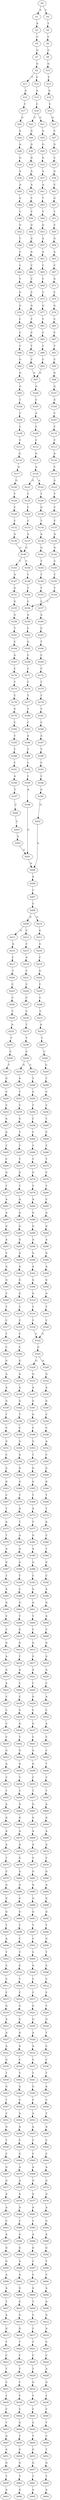 strict digraph  {
	S0 -> S1 [ label = A ];
	S0 -> S2 [ label = C ];
	S1 -> S3 [ label = A ];
	S2 -> S4 [ label = T ];
	S3 -> S5 [ label = C ];
	S4 -> S6 [ label = C ];
	S5 -> S7 [ label = G ];
	S6 -> S8 [ label = G ];
	S7 -> S9 [ label = G ];
	S8 -> S10 [ label = G ];
	S9 -> S11 [ label = T ];
	S9 -> S12 [ label = C ];
	S10 -> S13 [ label = C ];
	S11 -> S14 [ label = A ];
	S12 -> S15 [ label = A ];
	S13 -> S16 [ label = A ];
	S14 -> S17 [ label = C ];
	S15 -> S18 [ label = C ];
	S16 -> S19 [ label = C ];
	S17 -> S20 [ label = G ];
	S18 -> S21 [ label = C ];
	S18 -> S22 [ label = T ];
	S19 -> S23 [ label = G ];
	S20 -> S24 [ label = A ];
	S21 -> S25 [ label = G ];
	S22 -> S26 [ label = G ];
	S23 -> S27 [ label = C ];
	S24 -> S28 [ label = A ];
	S25 -> S29 [ label = G ];
	S26 -> S30 [ label = G ];
	S27 -> S31 [ label = G ];
	S28 -> S32 [ label = G ];
	S29 -> S33 [ label = G ];
	S30 -> S34 [ label = G ];
	S31 -> S35 [ label = C ];
	S32 -> S36 [ label = A ];
	S33 -> S37 [ label = A ];
	S34 -> S38 [ label = A ];
	S35 -> S39 [ label = G ];
	S36 -> S40 [ label = A ];
	S37 -> S41 [ label = A ];
	S38 -> S42 [ label = A ];
	S39 -> S43 [ label = C ];
	S40 -> S44 [ label = G ];
	S41 -> S45 [ label = T ];
	S42 -> S46 [ label = C ];
	S43 -> S47 [ label = G ];
	S44 -> S48 [ label = T ];
	S45 -> S49 [ label = T ];
	S46 -> S50 [ label = T ];
	S47 -> S51 [ label = T ];
	S48 -> S52 [ label = G ];
	S49 -> S53 [ label = G ];
	S50 -> S54 [ label = G ];
	S51 -> S55 [ label = C ];
	S52 -> S56 [ label = T ];
	S53 -> S57 [ label = A ];
	S54 -> S58 [ label = G ];
	S55 -> S59 [ label = G ];
	S56 -> S60 [ label = C ];
	S57 -> S61 [ label = A ];
	S58 -> S62 [ label = A ];
	S59 -> S63 [ label = A ];
	S60 -> S64 [ label = C ];
	S61 -> S65 [ label = C ];
	S62 -> S66 [ label = C ];
	S63 -> S67 [ label = C ];
	S64 -> S68 [ label = T ];
	S65 -> S69 [ label = C ];
	S66 -> S70 [ label = C ];
	S67 -> S71 [ label = G ];
	S68 -> S72 [ label = G ];
	S69 -> S73 [ label = C ];
	S70 -> S74 [ label = C ];
	S71 -> S75 [ label = C ];
	S72 -> S76 [ label = G ];
	S73 -> S77 [ label = G ];
	S74 -> S78 [ label = G ];
	S75 -> S79 [ label = G ];
	S76 -> S80 [ label = C ];
	S77 -> S81 [ label = T ];
	S78 -> S82 [ label = T ];
	S79 -> S83 [ label = C ];
	S80 -> S84 [ label = C ];
	S81 -> S85 [ label = C ];
	S82 -> S86 [ label = C ];
	S83 -> S87 [ label = C ];
	S84 -> S88 [ label = T ];
	S85 -> S89 [ label = T ];
	S86 -> S90 [ label = T ];
	S87 -> S91 [ label = T ];
	S88 -> S92 [ label = G ];
	S89 -> S93 [ label = C ];
	S90 -> S94 [ label = C ];
	S91 -> S95 [ label = C ];
	S92 -> S96 [ label = G ];
	S93 -> S97 [ label = G ];
	S94 -> S97 [ label = G ];
	S95 -> S98 [ label = G ];
	S96 -> S99 [ label = G ];
	S97 -> S100 [ label = G ];
	S98 -> S101 [ label = G ];
	S99 -> S102 [ label = T ];
	S100 -> S103 [ label = C ];
	S101 -> S104 [ label = G ];
	S102 -> S105 [ label = C ];
	S103 -> S106 [ label = A ];
	S104 -> S107 [ label = C ];
	S105 -> S108 [ label = C ];
	S106 -> S109 [ label = C ];
	S107 -> S110 [ label = T ];
	S108 -> S111 [ label = C ];
	S109 -> S112 [ label = C ];
	S110 -> S113 [ label = C ];
	S111 -> S114 [ label = G ];
	S112 -> S115 [ label = G ];
	S113 -> S116 [ label = A ];
	S114 -> S117 [ label = A ];
	S115 -> S118 [ label = A ];
	S116 -> S119 [ label = C ];
	S117 -> S120 [ label = G ];
	S118 -> S121 [ label = G ];
	S118 -> S122 [ label = A ];
	S119 -> S123 [ label = G ];
	S120 -> S124 [ label = T ];
	S121 -> S125 [ label = T ];
	S122 -> S126 [ label = T ];
	S123 -> S127 [ label = T ];
	S124 -> S128 [ label = C ];
	S125 -> S129 [ label = C ];
	S126 -> S130 [ label = G ];
	S127 -> S131 [ label = C ];
	S128 -> S132 [ label = C ];
	S129 -> S133 [ label = C ];
	S130 -> S134 [ label = T ];
	S131 -> S135 [ label = C ];
	S132 -> S136 [ label = A ];
	S133 -> S137 [ label = A ];
	S134 -> S138 [ label = A ];
	S135 -> S139 [ label = A ];
	S136 -> S140 [ label = G ];
	S137 -> S140 [ label = G ];
	S138 -> S141 [ label = G ];
	S139 -> S142 [ label = G ];
	S140 -> S143 [ label = T ];
	S140 -> S144 [ label = C ];
	S141 -> S145 [ label = T ];
	S142 -> S146 [ label = C ];
	S143 -> S147 [ label = A ];
	S144 -> S148 [ label = T ];
	S145 -> S149 [ label = T ];
	S146 -> S150 [ label = T ];
	S147 -> S151 [ label = G ];
	S148 -> S152 [ label = T ];
	S149 -> S153 [ label = T ];
	S150 -> S154 [ label = T ];
	S151 -> S155 [ label = G ];
	S152 -> S156 [ label = C ];
	S153 -> S157 [ label = C ];
	S154 -> S156 [ label = C ];
	S155 -> S158 [ label = G ];
	S156 -> S159 [ label = A ];
	S157 -> S160 [ label = A ];
	S158 -> S161 [ label = T ];
	S159 -> S162 [ label = C ];
	S160 -> S163 [ label = C ];
	S161 -> S164 [ label = C ];
	S162 -> S165 [ label = G ];
	S163 -> S166 [ label = T ];
	S164 -> S167 [ label = A ];
	S165 -> S168 [ label = C ];
	S166 -> S169 [ label = C ];
	S167 -> S170 [ label = C ];
	S168 -> S171 [ label = C ];
	S169 -> S172 [ label = C ];
	S170 -> S173 [ label = T ];
	S171 -> S174 [ label = C ];
	S172 -> S175 [ label = T ];
	S173 -> S176 [ label = C ];
	S174 -> S177 [ label = T ];
	S175 -> S178 [ label = T ];
	S176 -> S179 [ label = G ];
	S177 -> S180 [ label = T ];
	S178 -> S181 [ label = T ];
	S179 -> S182 [ label = C ];
	S180 -> S183 [ label = C ];
	S181 -> S184 [ label = C ];
	S182 -> S185 [ label = T ];
	S183 -> S186 [ label = A ];
	S184 -> S187 [ label = A ];
	S185 -> S188 [ label = T ];
	S186 -> S189 [ label = T ];
	S187 -> S190 [ label = T ];
	S188 -> S191 [ label = C ];
	S189 -> S192 [ label = C ];
	S190 -> S193 [ label = C ];
	S191 -> S194 [ label = A ];
	S192 -> S195 [ label = C ];
	S193 -> S196 [ label = C ];
	S194 -> S197 [ label = T ];
	S195 -> S198 [ label = A ];
	S196 -> S199 [ label = A ];
	S197 -> S200 [ label = C ];
	S198 -> S201 [ label = G ];
	S199 -> S202 [ label = G ];
	S200 -> S203 [ label = C ];
	S201 -> S204 [ label = A ];
	S202 -> S204 [ label = A ];
	S203 -> S205 [ label = A ];
	S204 -> S206 [ label = A ];
	S205 -> S201 [ label = G ];
	S206 -> S207 [ label = C ];
	S207 -> S208 [ label = C ];
	S208 -> S209 [ label = A ];
	S208 -> S210 [ label = G ];
	S209 -> S211 [ label = G ];
	S209 -> S212 [ label = C ];
	S210 -> S213 [ label = G ];
	S211 -> S214 [ label = A ];
	S212 -> S215 [ label = C ];
	S213 -> S216 [ label = A ];
	S214 -> S217 [ label = C ];
	S215 -> S218 [ label = A ];
	S216 -> S219 [ label = C ];
	S217 -> S220 [ label = T ];
	S218 -> S221 [ label = C ];
	S219 -> S222 [ label = G ];
	S220 -> S223 [ label = C ];
	S221 -> S224 [ label = C ];
	S222 -> S225 [ label = C ];
	S223 -> S226 [ label = C ];
	S224 -> S227 [ label = C ];
	S225 -> S228 [ label = C ];
	S226 -> S229 [ label = C ];
	S227 -> S230 [ label = C ];
	S228 -> S231 [ label = C ];
	S229 -> S232 [ label = A ];
	S230 -> S233 [ label = T ];
	S231 -> S234 [ label = A ];
	S232 -> S235 [ label = T ];
	S233 -> S236 [ label = T ];
	S234 -> S237 [ label = T ];
	S235 -> S238 [ label = C ];
	S236 -> S239 [ label = C ];
	S237 -> S240 [ label = C ];
	S238 -> S241 [ label = T ];
	S239 -> S242 [ label = C ];
	S239 -> S243 [ label = G ];
	S240 -> S244 [ label = G ];
	S241 -> S245 [ label = G ];
	S242 -> S246 [ label = T ];
	S243 -> S247 [ label = A ];
	S244 -> S248 [ label = T ];
	S245 -> S249 [ label = C ];
	S246 -> S250 [ label = G ];
	S247 -> S251 [ label = T ];
	S248 -> S252 [ label = C ];
	S249 -> S253 [ label = C ];
	S250 -> S254 [ label = T ];
	S251 -> S255 [ label = C ];
	S252 -> S256 [ label = C ];
	S253 -> S257 [ label = A ];
	S254 -> S258 [ label = C ];
	S255 -> S259 [ label = G ];
	S256 -> S260 [ label = T ];
	S257 -> S261 [ label = G ];
	S258 -> S262 [ label = C ];
	S259 -> S263 [ label = T ];
	S260 -> S264 [ label = C ];
	S261 -> S265 [ label = T ];
	S262 -> S266 [ label = T ];
	S263 -> S267 [ label = T ];
	S264 -> S268 [ label = T ];
	S265 -> S269 [ label = C ];
	S266 -> S270 [ label = T ];
	S267 -> S271 [ label = T ];
	S268 -> S272 [ label = T ];
	S269 -> S273 [ label = G ];
	S270 -> S274 [ label = G ];
	S271 -> S275 [ label = G ];
	S272 -> S276 [ label = C ];
	S273 -> S277 [ label = T ];
	S274 -> S278 [ label = T ];
	S275 -> S279 [ label = T ];
	S276 -> S280 [ label = T ];
	S277 -> S281 [ label = A ];
	S278 -> S282 [ label = A ];
	S279 -> S283 [ label = A ];
	S280 -> S284 [ label = C ];
	S281 -> S285 [ label = A ];
	S282 -> S286 [ label = G ];
	S283 -> S287 [ label = G ];
	S284 -> S288 [ label = G ];
	S285 -> S289 [ label = G ];
	S286 -> S290 [ label = G ];
	S287 -> S291 [ label = G ];
	S288 -> S292 [ label = G ];
	S289 -> S293 [ label = A ];
	S290 -> S294 [ label = A ];
	S291 -> S295 [ label = A ];
	S292 -> S296 [ label = A ];
	S293 -> S297 [ label = C ];
	S294 -> S298 [ label = G ];
	S295 -> S299 [ label = A ];
	S296 -> S300 [ label = G ];
	S297 -> S301 [ label = G ];
	S298 -> S302 [ label = A ];
	S299 -> S303 [ label = A ];
	S300 -> S304 [ label = A ];
	S301 -> S305 [ label = G ];
	S302 -> S306 [ label = G ];
	S303 -> S307 [ label = G ];
	S304 -> S308 [ label = G ];
	S305 -> S309 [ label = C ];
	S306 -> S310 [ label = G ];
	S307 -> S311 [ label = G ];
	S308 -> S312 [ label = G ];
	S309 -> S313 [ label = T ];
	S310 -> S314 [ label = T ];
	S311 -> S315 [ label = T ];
	S312 -> S316 [ label = T ];
	S313 -> S317 [ label = C ];
	S314 -> S318 [ label = C ];
	S315 -> S319 [ label = C ];
	S316 -> S320 [ label = C ];
	S317 -> S321 [ label = T ];
	S318 -> S322 [ label = C ];
	S319 -> S323 [ label = C ];
	S320 -> S322 [ label = C ];
	S321 -> S324 [ label = C ];
	S322 -> S325 [ label = C ];
	S323 -> S326 [ label = C ];
	S324 -> S327 [ label = G ];
	S325 -> S328 [ label = A ];
	S325 -> S329 [ label = G ];
	S326 -> S330 [ label = G ];
	S327 -> S331 [ label = A ];
	S328 -> S332 [ label = G ];
	S329 -> S333 [ label = G ];
	S330 -> S334 [ label = A ];
	S331 -> S335 [ label = A ];
	S332 -> S336 [ label = A ];
	S333 -> S337 [ label = A ];
	S334 -> S338 [ label = A ];
	S335 -> S339 [ label = G ];
	S336 -> S340 [ label = G ];
	S337 -> S341 [ label = G ];
	S338 -> S342 [ label = G ];
	S339 -> S343 [ label = T ];
	S340 -> S344 [ label = C ];
	S341 -> S345 [ label = G ];
	S342 -> S346 [ label = T ];
	S343 -> S347 [ label = C ];
	S344 -> S348 [ label = C ];
	S345 -> S349 [ label = C ];
	S346 -> S350 [ label = C ];
	S347 -> S351 [ label = G ];
	S348 -> S352 [ label = A ];
	S349 -> S353 [ label = G ];
	S350 -> S354 [ label = G ];
	S351 -> S355 [ label = C ];
	S352 -> S356 [ label = C ];
	S353 -> S357 [ label = T ];
	S354 -> S358 [ label = A ];
	S355 -> S359 [ label = G ];
	S356 -> S360 [ label = G ];
	S357 -> S361 [ label = G ];
	S358 -> S362 [ label = G ];
	S359 -> S363 [ label = G ];
	S360 -> S364 [ label = G ];
	S361 -> S365 [ label = G ];
	S362 -> S366 [ label = G ];
	S363 -> S367 [ label = C ];
	S364 -> S368 [ label = T ];
	S365 -> S369 [ label = T ];
	S366 -> S370 [ label = T ];
	S367 -> S371 [ label = T ];
	S368 -> S372 [ label = T ];
	S369 -> S373 [ label = A ];
	S370 -> S374 [ label = A ];
	S371 -> S375 [ label = A ];
	S372 -> S376 [ label = A ];
	S373 -> S377 [ label = T ];
	S374 -> S378 [ label = T ];
	S375 -> S379 [ label = T ];
	S376 -> S380 [ label = C ];
	S377 -> S381 [ label = G ];
	S378 -> S382 [ label = A ];
	S379 -> S383 [ label = A ];
	S380 -> S384 [ label = T ];
	S381 -> S385 [ label = A ];
	S382 -> S386 [ label = A ];
	S383 -> S387 [ label = G ];
	S384 -> S388 [ label = G ];
	S385 -> S389 [ label = G ];
	S386 -> S390 [ label = G ];
	S387 -> S391 [ label = T ];
	S388 -> S392 [ label = C ];
	S389 -> S393 [ label = C ];
	S390 -> S394 [ label = T ];
	S391 -> S395 [ label = A ];
	S392 -> S396 [ label = A ];
	S393 -> S397 [ label = G ];
	S394 -> S398 [ label = C ];
	S395 -> S399 [ label = G ];
	S396 -> S400 [ label = G ];
	S397 -> S401 [ label = G ];
	S398 -> S402 [ label = G ];
	S399 -> S403 [ label = C ];
	S400 -> S404 [ label = A ];
	S401 -> S405 [ label = T ];
	S402 -> S406 [ label = T ];
	S403 -> S407 [ label = C ];
	S404 -> S408 [ label = C ];
	S405 -> S409 [ label = C ];
	S406 -> S410 [ label = G ];
	S407 -> S411 [ label = G ];
	S408 -> S412 [ label = G ];
	S409 -> S413 [ label = G ];
	S410 -> S414 [ label = G ];
	S411 -> S415 [ label = A ];
	S412 -> S416 [ label = G ];
	S413 -> S417 [ label = C ];
	S414 -> S418 [ label = T ];
	S415 -> S419 [ label = A ];
	S416 -> S420 [ label = A ];
	S417 -> S421 [ label = A ];
	S418 -> S422 [ label = A ];
	S419 -> S423 [ label = A ];
	S420 -> S424 [ label = C ];
	S421 -> S425 [ label = C ];
	S422 -> S426 [ label = C ];
	S423 -> S427 [ label = C ];
	S424 -> S428 [ label = A ];
	S425 -> S429 [ label = G ];
	S426 -> S430 [ label = C ];
	S427 -> S431 [ label = C ];
	S428 -> S432 [ label = C ];
	S429 -> S433 [ label = C ];
	S430 -> S434 [ label = G ];
	S431 -> S435 [ label = C ];
	S432 -> S436 [ label = A ];
	S433 -> S437 [ label = G ];
	S434 -> S438 [ label = G ];
	S435 -> S439 [ label = C ];
	S436 -> S440 [ label = C ];
	S437 -> S441 [ label = C ];
	S438 -> S442 [ label = T ];
	S439 -> S443 [ label = G ];
	S440 -> S444 [ label = C ];
	S441 -> S445 [ label = G ];
	S442 -> S446 [ label = G ];
	S443 -> S447 [ label = A ];
	S444 -> S448 [ label = T ];
	S445 -> S449 [ label = G ];
	S446 -> S450 [ label = G ];
	S447 -> S451 [ label = C ];
	S448 -> S452 [ label = C ];
	S449 -> S453 [ label = C ];
	S450 -> S454 [ label = T ];
	S451 -> S455 [ label = T ];
	S452 -> S456 [ label = T ];
	S453 -> S457 [ label = T ];
	S454 -> S458 [ label = T ];
	S455 -> S459 [ label = A ];
	S456 -> S460 [ label = A ];
	S457 -> S461 [ label = G ];
	S458 -> S462 [ label = A ];
	S459 -> S463 [ label = G ];
	S460 -> S464 [ label = G ];
	S461 -> S465 [ label = G ];
	S462 -> S466 [ label = G ];
	S463 -> S467 [ label = A ];
	S464 -> S468 [ label = A ];
	S465 -> S469 [ label = A ];
	S466 -> S470 [ label = A ];
	S467 -> S471 [ label = A ];
	S468 -> S472 [ label = A ];
	S469 -> S473 [ label = A ];
	S470 -> S474 [ label = A ];
	S471 -> S475 [ label = T ];
	S472 -> S476 [ label = C ];
	S473 -> S477 [ label = T ];
	S474 -> S478 [ label = G ];
	S475 -> S479 [ label = C ];
	S476 -> S480 [ label = G ];
	S477 -> S481 [ label = G ];
	S478 -> S482 [ label = G ];
	S479 -> S483 [ label = G ];
	S480 -> S484 [ label = A ];
	S481 -> S485 [ label = G ];
	S482 -> S486 [ label = G ];
	S483 -> S487 [ label = G ];
	S484 -> S488 [ label = G ];
	S485 -> S489 [ label = G ];
	S486 -> S490 [ label = G ];
	S487 -> S491 [ label = G ];
	S488 -> S492 [ label = G ];
	S489 -> S493 [ label = G ];
	S490 -> S494 [ label = G ];
	S491 -> S495 [ label = T ];
	S492 -> S496 [ label = T ];
	S493 -> S497 [ label = T ];
	S494 -> S498 [ label = T ];
	S495 -> S499 [ label = A ];
	S496 -> S500 [ label = G ];
	S497 -> S501 [ label = C ];
	S498 -> S502 [ label = C ];
	S499 -> S503 [ label = T ];
	S500 -> S504 [ label = T ];
	S501 -> S505 [ label = C ];
	S502 -> S506 [ label = C ];
	S503 -> S507 [ label = C ];
	S504 -> S508 [ label = C ];
	S505 -> S509 [ label = G ];
	S506 -> S510 [ label = G ];
	S507 -> S511 [ label = C ];
	S508 -> S512 [ label = C ];
	S509 -> S513 [ label = C ];
	S510 -> S514 [ label = T ];
	S511 -> S515 [ label = C ];
	S512 -> S516 [ label = C ];
	S513 -> S517 [ label = C ];
	S514 -> S518 [ label = C ];
	S515 -> S519 [ label = G ];
	S516 -> S520 [ label = T ];
	S517 -> S521 [ label = G ];
	S518 -> S522 [ label = G ];
	S519 -> S523 [ label = A ];
	S520 -> S524 [ label = G ];
	S521 -> S525 [ label = G ];
	S522 -> S526 [ label = G ];
	S523 -> S527 [ label = A ];
	S524 -> S528 [ label = T ];
	S525 -> S529 [ label = A ];
	S526 -> S530 [ label = A ];
	S527 -> S531 [ label = A ];
	S528 -> S532 [ label = C ];
	S529 -> S533 [ label = A ];
	S530 -> S534 [ label = A ];
	S531 -> S535 [ label = G ];
	S532 -> S536 [ label = C ];
	S533 -> S537 [ label = C ];
	S534 -> S538 [ label = C ];
	S535 -> S539 [ label = T ];
	S536 -> S540 [ label = T ];
	S537 -> S541 [ label = T ];
	S538 -> S542 [ label = T ];
	S539 -> S543 [ label = G ];
	S540 -> S544 [ label = A ];
	S541 -> S545 [ label = G ];
	S542 -> S546 [ label = A ];
	S543 -> S547 [ label = T ];
	S544 -> S548 [ label = C ];
	S545 -> S549 [ label = C ];
	S546 -> S550 [ label = C ];
	S547 -> S551 [ label = C ];
	S548 -> S552 [ label = T ];
	S549 -> S553 [ label = A ];
	S550 -> S554 [ label = A ];
	S551 -> S555 [ label = G ];
	S552 -> S556 [ label = A ];
	S553 -> S557 [ label = A ];
	S554 -> S558 [ label = A ];
	S555 -> S559 [ label = T ];
	S556 -> S560 [ label = C ];
	S557 -> S561 [ label = C ];
	S558 -> S562 [ label = C ];
	S559 -> S563 [ label = C ];
	S560 -> S564 [ label = C ];
	S561 -> S565 [ label = C ];
	S562 -> S566 [ label = G ];
	S563 -> S567 [ label = G ];
	S564 -> S568 [ label = A ];
	S565 -> S569 [ label = A ];
	S566 -> S570 [ label = A ];
	S567 -> S571 [ label = G ];
	S568 -> S572 [ label = G ];
	S569 -> S573 [ label = G ];
	S570 -> S574 [ label = A ];
	S571 -> S575 [ label = A ];
	S572 -> S576 [ label = G ];
	S573 -> S577 [ label = A ];
	S574 -> S578 [ label = A ];
	S575 -> S579 [ label = A ];
	S576 -> S580 [ label = A ];
	S577 -> S581 [ label = A ];
	S578 -> S582 [ label = A ];
	S579 -> S583 [ label = C ];
	S580 -> S584 [ label = G ];
	S581 -> S585 [ label = C ];
	S582 -> S586 [ label = C ];
	S583 -> S587 [ label = A ];
	S584 -> S588 [ label = A ];
	S585 -> S589 [ label = A ];
	S586 -> S590 [ label = A ];
	S587 -> S591 [ label = G ];
	S588 -> S592 [ label = G ];
	S589 -> S593 [ label = G ];
	S590 -> S594 [ label = G ];
	S591 -> S595 [ label = G ];
	S592 -> S596 [ label = T ];
	S593 -> S597 [ label = C ];
	S594 -> S598 [ label = A ];
	S595 -> S599 [ label = A ];
	S596 -> S600 [ label = C ];
	S597 -> S601 [ label = C ];
	S598 -> S602 [ label = A ];
	S599 -> S603 [ label = A ];
	S600 -> S604 [ label = A ];
	S601 -> S605 [ label = G ];
	S602 -> S606 [ label = G ];
	S603 -> S607 [ label = T ];
	S604 -> S608 [ label = G ];
	S605 -> S609 [ label = T ];
	S606 -> S610 [ label = G ];
	S607 -> S611 [ label = A ];
	S608 -> S612 [ label = G ];
	S609 -> S613 [ label = C ];
	S610 -> S614 [ label = G ];
	S611 -> S615 [ label = G ];
	S612 -> S616 [ label = A ];
	S613 -> S617 [ label = C ];
	S614 -> S618 [ label = G ];
	S615 -> S619 [ label = T ];
	S616 -> S620 [ label = C ];
	S617 -> S621 [ label = T ];
	S618 -> S622 [ label = T ];
	S619 -> S623 [ label = C ];
	S620 -> S624 [ label = C ];
	S621 -> S625 [ label = C ];
	S622 -> S626 [ label = C ];
	S623 -> S627 [ label = T ];
	S624 -> S628 [ label = A ];
	S625 -> S629 [ label = T ];
	S626 -> S630 [ label = T ];
	S627 -> S631 [ label = C ];
	S628 -> S632 [ label = G ];
	S629 -> S633 [ label = G ];
	S630 -> S634 [ label = C ];
	S631 -> S635 [ label = T ];
	S632 -> S636 [ label = T ];
	S633 -> S637 [ label = T ];
	S634 -> S638 [ label = T ];
	S635 -> S639 [ label = C ];
	S636 -> S640 [ label = C ];
	S637 -> S641 [ label = C ];
	S638 -> S642 [ label = C ];
	S639 -> S643 [ label = T ];
	S640 -> S644 [ label = T ];
	S641 -> S645 [ label = G ];
	S642 -> S646 [ label = G ];
	S643 -> S647 [ label = G ];
	S644 -> S648 [ label = C ];
	S645 -> S649 [ label = T ];
	S646 -> S650 [ label = T ];
	S647 -> S651 [ label = A ];
	S648 -> S652 [ label = T ];
	S649 -> S653 [ label = G ];
	S650 -> S654 [ label = G ];
	S651 -> S655 [ label = G ];
	S652 -> S656 [ label = G ];
	S653 -> S657 [ label = G ];
	S654 -> S658 [ label = G ];
	S655 -> S659 [ label = T ];
	S656 -> S660 [ label = T ];
	S657 -> S661 [ label = T ];
	S658 -> S662 [ label = T ];
	S659 -> S663 [ label = A ];
	S660 -> S664 [ label = A ];
	S661 -> S665 [ label = A ];
	S662 -> S666 [ label = A ];
}
